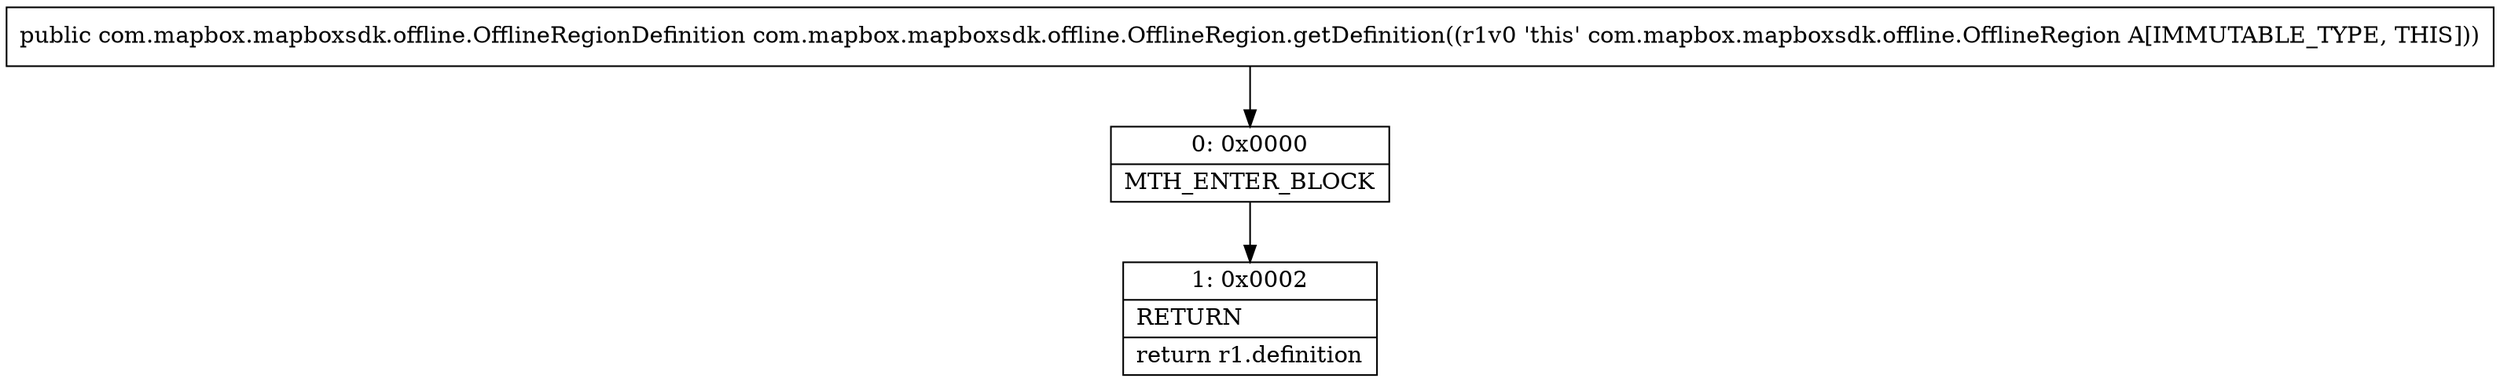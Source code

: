 digraph "CFG forcom.mapbox.mapboxsdk.offline.OfflineRegion.getDefinition()Lcom\/mapbox\/mapboxsdk\/offline\/OfflineRegionDefinition;" {
Node_0 [shape=record,label="{0\:\ 0x0000|MTH_ENTER_BLOCK\l}"];
Node_1 [shape=record,label="{1\:\ 0x0002|RETURN\l|return r1.definition\l}"];
MethodNode[shape=record,label="{public com.mapbox.mapboxsdk.offline.OfflineRegionDefinition com.mapbox.mapboxsdk.offline.OfflineRegion.getDefinition((r1v0 'this' com.mapbox.mapboxsdk.offline.OfflineRegion A[IMMUTABLE_TYPE, THIS])) }"];
MethodNode -> Node_0;
Node_0 -> Node_1;
}

